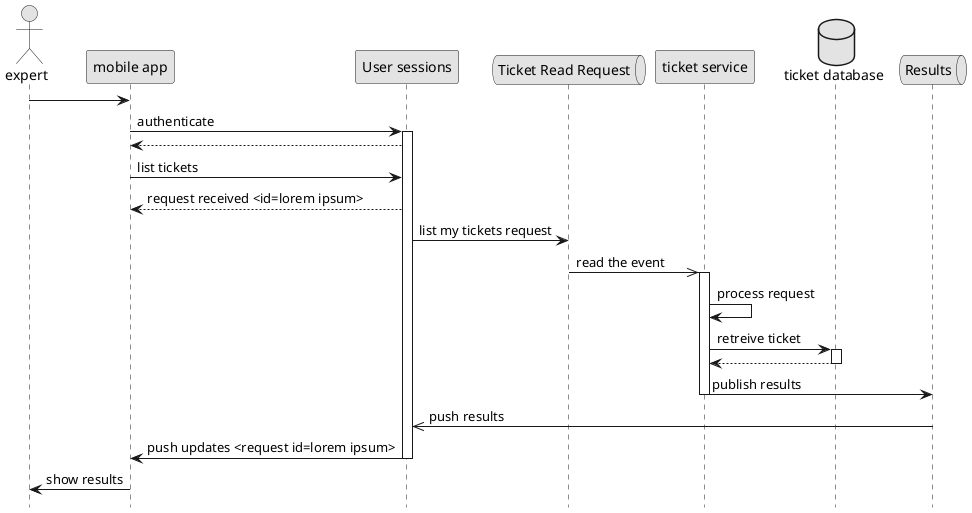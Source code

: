 @startuml expert access to tickets
skinparam shadowing false
skinparam monochrome true
hide footbox

actor expert
participant "mobile app" as mob
participant "User sessions" as sessions
queue "Ticket Read Request" as reqQueue
participant "ticket service" as ticket
database "ticket database" as db
queue "Results" as resQueue

expert -> mob
mob -> sessions: authenticate
activate sessions
mob <-- sessions
mob -> sessions: list tickets
mob <-- sessions: request received <id=lorem ipsum>
sessions -> reqQueue: list my tickets request
reqQueue ->> ticket: read the event

activate ticket
ticket -> ticket: process request
ticket -> db: retreive ticket
activate db
ticket <-- db
deactivate db
ticket -> resQueue: publish results
deactivate ticket

sessions <<- resQueue: push results
mob <- sessions: push updates <request id=lorem ipsum>
deactivate sessions
mob -> expert: show results

@enduml

--
@startuml expert access knowledge base
skinparam shadowing false
skinparam monochrome true
hide footbox

actor expert
participant "mobile app" as mob
participant "User sessions" as sessions
queue "knowledge base search query" as reqQueue
participant "knowledge base search engine" as search
database "search index" as db
queue "Results" as resQueue

expert -> mob
mob -> sessions: authenticate
activate sessions
mob <-- sessions
mob -> sessions: search in knowledge base
mob <-- sessions: request received <id=lorem ipsum>
sessions -> reqQueue: find similar problem
reqQueue ->> search: read the event

activate search
search -> search: process query
search -> db: retreive 
activate db
search <-- db
deactivate db
search -> resQueue: publish results
deactivate search

sessions <<- resQueue: push results
mob <- sessions: push updates <request id=lorem ipsum>
deactivate sessions
mob -> expert: show results

@enduml

--

@startuml expert closes a ticket
skinparam shadowing false
skinparam monochrome true
hide footbox

actor expert
participant "mobile app" as mob
participant "User sessions" as sessions
queue "Ticket close Request" as reqQueue
participant "knowledge base search engine" as search
database "search index" as idx
participant "ticket service" as ticket
database "ticket database" as db
queue "Results" as resQueue
participant "survey" as survey
database "survey database" as surveyDB
queue "notify" as notify
participant "notification" as notification
database "notification preferences" as notifyDB
actor customer


expert -> mob
mob -> sessions: authenticate
activate sessions
mob <-- sessions
mob -> sessions: close ticket filling a report
mob <-- sessions: request received <id=lorem ipsum>
sessions -> reqQueue: list my tickets request

par knowledge base and ticket service working in parallel
reqQueue ->> search: read event
activate search
search -> search: process report
search -> idx: persist report 
activate idx
search <-- idx
deactivate idx
search -> resQueue: publish results
deactivate search


reqQueue ->> ticket: read the event
activate ticket
ticket -> ticket: update ticket
ticket -> db: persist ticket
activate db
ticket <-- db
deactivate db
ticket -> resQueue: publish results
deactivate ticket
end par
sessions <<- resQueue: push results
mob <- sessions: push updates <request id=lorem ipsum>
deactivate sessions
mob -> expert: show results

resQueue ->> survey: filter ticket closed events
activate survey
survey -> surveyDB: create a survey for this ticket
activate surveyDB
survey <-- surveyDB
deactivate surveyDB

survey -> notify: notify customer of survey
deactivate survey

notify ->> notification: read event
activate notification
notification -> notifyDB: lookup user notification preferences
activate notifyDB
notification <-- notifyDB
deactivate notifyDB
notification -> customer: inform of a new survey
deactivate notification
@enduml

--

